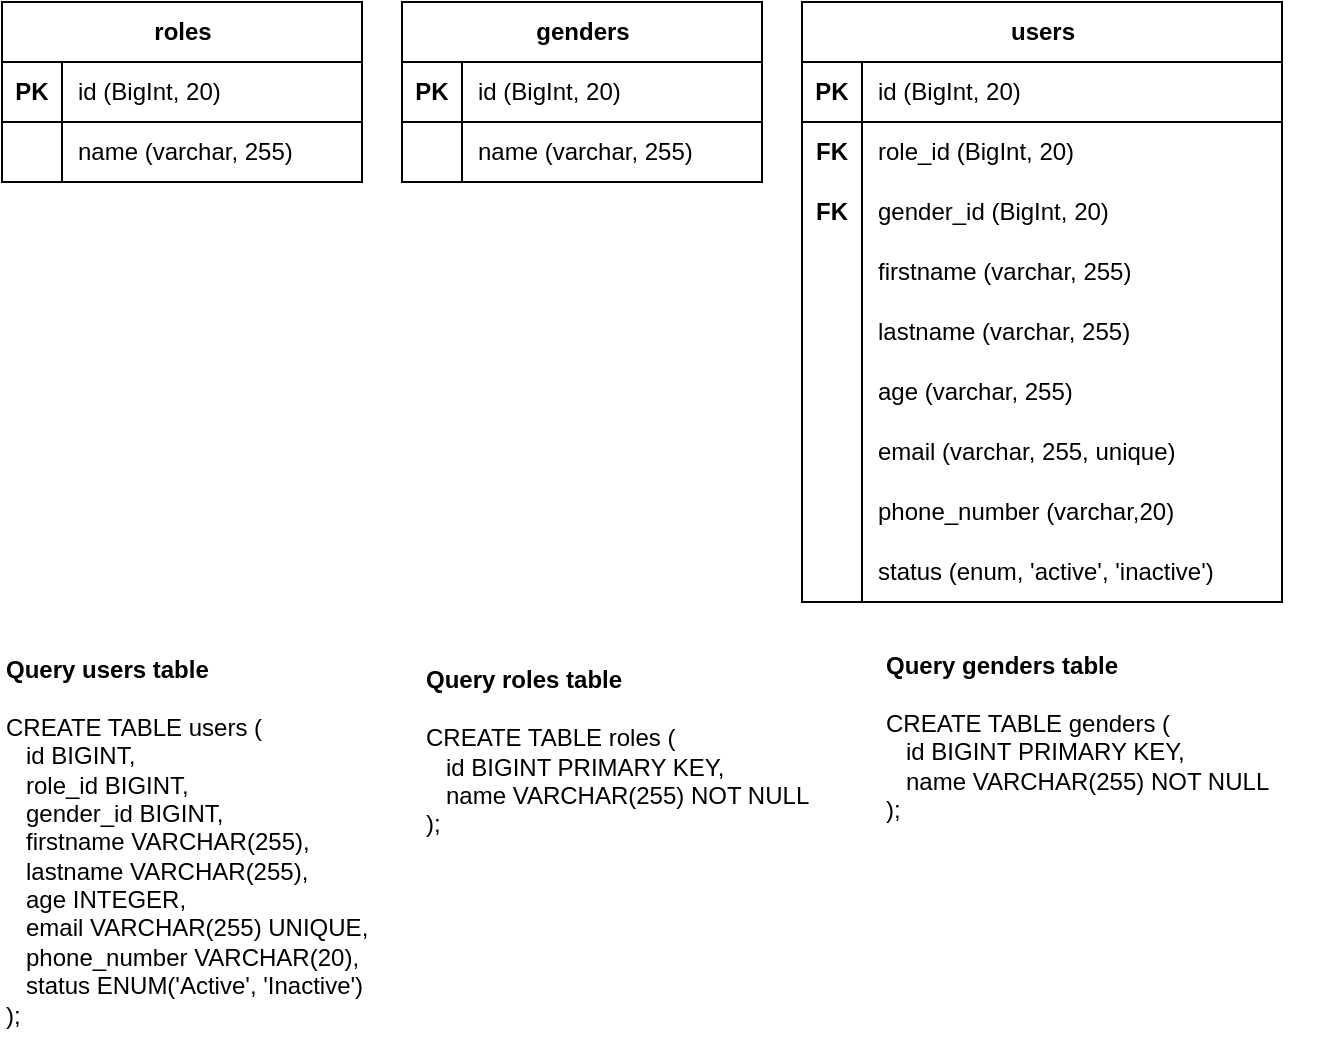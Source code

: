 <mxfile version="22.1.3" type="github">
  <diagram name="Page-1" id="N22ZHcxldVnQ0uxoigwu">
    <mxGraphModel dx="1360" dy="917" grid="1" gridSize="10" guides="1" tooltips="1" connect="1" arrows="1" fold="1" page="1" pageScale="1" pageWidth="850" pageHeight="1100" math="0" shadow="0">
      <root>
        <mxCell id="0" />
        <mxCell id="1" parent="0" />
        <mxCell id="YjZiiMKJeJTJuqKFajjN-1" value="roles" style="shape=table;startSize=30;container=1;collapsible=1;childLayout=tableLayout;fixedRows=1;rowLines=0;fontStyle=1;align=center;resizeLast=1;html=1;" vertex="1" parent="1">
          <mxGeometry x="90" y="130" width="180" height="90" as="geometry">
            <mxRectangle x="90" y="130" width="70" height="30" as="alternateBounds" />
          </mxGeometry>
        </mxCell>
        <mxCell id="YjZiiMKJeJTJuqKFajjN-2" value="" style="shape=tableRow;horizontal=0;startSize=0;swimlaneHead=0;swimlaneBody=0;fillColor=none;collapsible=0;dropTarget=0;points=[[0,0.5],[1,0.5]];portConstraint=eastwest;top=0;left=0;right=0;bottom=1;" vertex="1" parent="YjZiiMKJeJTJuqKFajjN-1">
          <mxGeometry y="30" width="180" height="30" as="geometry" />
        </mxCell>
        <mxCell id="YjZiiMKJeJTJuqKFajjN-3" value="PK" style="shape=partialRectangle;connectable=0;fillColor=none;top=0;left=0;bottom=0;right=0;fontStyle=1;overflow=hidden;whiteSpace=wrap;html=1;" vertex="1" parent="YjZiiMKJeJTJuqKFajjN-2">
          <mxGeometry width="30" height="30" as="geometry">
            <mxRectangle width="30" height="30" as="alternateBounds" />
          </mxGeometry>
        </mxCell>
        <mxCell id="YjZiiMKJeJTJuqKFajjN-4" value="id (BigInt, 20)" style="shape=partialRectangle;connectable=0;fillColor=none;top=0;left=0;bottom=0;right=0;align=left;spacingLeft=6;fontStyle=0;overflow=hidden;whiteSpace=wrap;html=1;" vertex="1" parent="YjZiiMKJeJTJuqKFajjN-2">
          <mxGeometry x="30" width="150" height="30" as="geometry">
            <mxRectangle width="150" height="30" as="alternateBounds" />
          </mxGeometry>
        </mxCell>
        <mxCell id="YjZiiMKJeJTJuqKFajjN-5" value="" style="shape=tableRow;horizontal=0;startSize=0;swimlaneHead=0;swimlaneBody=0;fillColor=none;collapsible=0;dropTarget=0;points=[[0,0.5],[1,0.5]];portConstraint=eastwest;top=0;left=0;right=0;bottom=0;" vertex="1" parent="YjZiiMKJeJTJuqKFajjN-1">
          <mxGeometry y="60" width="180" height="30" as="geometry" />
        </mxCell>
        <mxCell id="YjZiiMKJeJTJuqKFajjN-6" value="" style="shape=partialRectangle;connectable=0;fillColor=none;top=0;left=0;bottom=0;right=0;editable=1;overflow=hidden;whiteSpace=wrap;html=1;" vertex="1" parent="YjZiiMKJeJTJuqKFajjN-5">
          <mxGeometry width="30" height="30" as="geometry">
            <mxRectangle width="30" height="30" as="alternateBounds" />
          </mxGeometry>
        </mxCell>
        <mxCell id="YjZiiMKJeJTJuqKFajjN-7" value="name (varchar, 255)" style="shape=partialRectangle;connectable=0;fillColor=none;top=0;left=0;bottom=0;right=0;align=left;spacingLeft=6;overflow=hidden;whiteSpace=wrap;html=1;" vertex="1" parent="YjZiiMKJeJTJuqKFajjN-5">
          <mxGeometry x="30" width="150" height="30" as="geometry">
            <mxRectangle width="150" height="30" as="alternateBounds" />
          </mxGeometry>
        </mxCell>
        <mxCell id="YjZiiMKJeJTJuqKFajjN-8" value="genders" style="shape=table;startSize=30;container=1;collapsible=1;childLayout=tableLayout;fixedRows=1;rowLines=0;fontStyle=1;align=center;resizeLast=1;html=1;" vertex="1" parent="1">
          <mxGeometry x="290" y="130" width="180" height="90" as="geometry" />
        </mxCell>
        <mxCell id="YjZiiMKJeJTJuqKFajjN-9" value="" style="shape=tableRow;horizontal=0;startSize=0;swimlaneHead=0;swimlaneBody=0;fillColor=none;collapsible=0;dropTarget=0;points=[[0,0.5],[1,0.5]];portConstraint=eastwest;top=0;left=0;right=0;bottom=1;" vertex="1" parent="YjZiiMKJeJTJuqKFajjN-8">
          <mxGeometry y="30" width="180" height="30" as="geometry" />
        </mxCell>
        <mxCell id="YjZiiMKJeJTJuqKFajjN-10" value="PK" style="shape=partialRectangle;connectable=0;fillColor=none;top=0;left=0;bottom=0;right=0;fontStyle=1;overflow=hidden;whiteSpace=wrap;html=1;" vertex="1" parent="YjZiiMKJeJTJuqKFajjN-9">
          <mxGeometry width="30" height="30" as="geometry">
            <mxRectangle width="30" height="30" as="alternateBounds" />
          </mxGeometry>
        </mxCell>
        <mxCell id="YjZiiMKJeJTJuqKFajjN-11" value="&lt;span style=&quot;font-weight: normal;&quot;&gt;id (BigInt, 20)&lt;/span&gt;" style="shape=partialRectangle;connectable=0;fillColor=none;top=0;left=0;bottom=0;right=0;align=left;spacingLeft=6;fontStyle=1;overflow=hidden;whiteSpace=wrap;html=1;" vertex="1" parent="YjZiiMKJeJTJuqKFajjN-9">
          <mxGeometry x="30" width="150" height="30" as="geometry">
            <mxRectangle width="150" height="30" as="alternateBounds" />
          </mxGeometry>
        </mxCell>
        <mxCell id="YjZiiMKJeJTJuqKFajjN-12" value="" style="shape=tableRow;horizontal=0;startSize=0;swimlaneHead=0;swimlaneBody=0;fillColor=none;collapsible=0;dropTarget=0;points=[[0,0.5],[1,0.5]];portConstraint=eastwest;top=0;left=0;right=0;bottom=0;" vertex="1" parent="YjZiiMKJeJTJuqKFajjN-8">
          <mxGeometry y="60" width="180" height="30" as="geometry" />
        </mxCell>
        <mxCell id="YjZiiMKJeJTJuqKFajjN-13" value="" style="shape=partialRectangle;connectable=0;fillColor=none;top=0;left=0;bottom=0;right=0;editable=1;overflow=hidden;whiteSpace=wrap;html=1;" vertex="1" parent="YjZiiMKJeJTJuqKFajjN-12">
          <mxGeometry width="30" height="30" as="geometry">
            <mxRectangle width="30" height="30" as="alternateBounds" />
          </mxGeometry>
        </mxCell>
        <mxCell id="YjZiiMKJeJTJuqKFajjN-14" value="name (varchar, 255)" style="shape=partialRectangle;connectable=0;fillColor=none;top=0;left=0;bottom=0;right=0;align=left;spacingLeft=6;overflow=hidden;whiteSpace=wrap;html=1;" vertex="1" parent="YjZiiMKJeJTJuqKFajjN-12">
          <mxGeometry x="30" width="150" height="30" as="geometry">
            <mxRectangle width="150" height="30" as="alternateBounds" />
          </mxGeometry>
        </mxCell>
        <mxCell id="YjZiiMKJeJTJuqKFajjN-15" value="users" style="shape=table;startSize=30;container=1;collapsible=1;childLayout=tableLayout;fixedRows=1;rowLines=0;fontStyle=1;align=center;resizeLast=1;html=1;" vertex="1" parent="1">
          <mxGeometry x="490" y="130" width="240" height="300" as="geometry" />
        </mxCell>
        <mxCell id="YjZiiMKJeJTJuqKFajjN-16" value="" style="shape=tableRow;horizontal=0;startSize=0;swimlaneHead=0;swimlaneBody=0;fillColor=none;collapsible=0;dropTarget=0;points=[[0,0.5],[1,0.5]];portConstraint=eastwest;top=0;left=0;right=0;bottom=1;" vertex="1" parent="YjZiiMKJeJTJuqKFajjN-15">
          <mxGeometry y="30" width="240" height="30" as="geometry" />
        </mxCell>
        <mxCell id="YjZiiMKJeJTJuqKFajjN-17" value="PK" style="shape=partialRectangle;connectable=0;fillColor=none;top=0;left=0;bottom=0;right=0;fontStyle=1;overflow=hidden;whiteSpace=wrap;html=1;" vertex="1" parent="YjZiiMKJeJTJuqKFajjN-16">
          <mxGeometry width="30" height="30" as="geometry">
            <mxRectangle width="30" height="30" as="alternateBounds" />
          </mxGeometry>
        </mxCell>
        <mxCell id="YjZiiMKJeJTJuqKFajjN-18" value="id (BigInt, 20)" style="shape=partialRectangle;connectable=0;fillColor=none;top=0;left=0;bottom=0;right=0;align=left;spacingLeft=6;fontStyle=0;overflow=hidden;whiteSpace=wrap;html=1;" vertex="1" parent="YjZiiMKJeJTJuqKFajjN-16">
          <mxGeometry x="30" width="210" height="30" as="geometry">
            <mxRectangle width="210" height="30" as="alternateBounds" />
          </mxGeometry>
        </mxCell>
        <mxCell id="YjZiiMKJeJTJuqKFajjN-19" value="" style="shape=tableRow;horizontal=0;startSize=0;swimlaneHead=0;swimlaneBody=0;fillColor=none;collapsible=0;dropTarget=0;points=[[0,0.5],[1,0.5]];portConstraint=eastwest;top=0;left=0;right=0;bottom=0;" vertex="1" parent="YjZiiMKJeJTJuqKFajjN-15">
          <mxGeometry y="60" width="240" height="30" as="geometry" />
        </mxCell>
        <mxCell id="YjZiiMKJeJTJuqKFajjN-20" value="" style="shape=partialRectangle;connectable=0;fillColor=none;top=0;left=0;bottom=0;right=0;editable=1;overflow=hidden;whiteSpace=wrap;html=1;" vertex="1" parent="YjZiiMKJeJTJuqKFajjN-19">
          <mxGeometry width="30" height="30" as="geometry">
            <mxRectangle width="30" height="30" as="alternateBounds" />
          </mxGeometry>
        </mxCell>
        <mxCell id="YjZiiMKJeJTJuqKFajjN-21" value="role_id (BigInt, 20)" style="shape=partialRectangle;connectable=0;fillColor=none;top=0;left=0;bottom=0;right=0;align=left;spacingLeft=6;overflow=hidden;whiteSpace=wrap;html=1;" vertex="1" parent="YjZiiMKJeJTJuqKFajjN-19">
          <mxGeometry x="30" width="210" height="30" as="geometry">
            <mxRectangle width="210" height="30" as="alternateBounds" />
          </mxGeometry>
        </mxCell>
        <mxCell id="YjZiiMKJeJTJuqKFajjN-22" value="" style="shape=tableRow;horizontal=0;startSize=0;swimlaneHead=0;swimlaneBody=0;fillColor=none;collapsible=0;dropTarget=0;points=[[0,0.5],[1,0.5]];portConstraint=eastwest;top=0;left=0;right=0;bottom=0;" vertex="1" parent="YjZiiMKJeJTJuqKFajjN-15">
          <mxGeometry y="90" width="240" height="30" as="geometry" />
        </mxCell>
        <mxCell id="YjZiiMKJeJTJuqKFajjN-23" value="" style="shape=partialRectangle;connectable=0;fillColor=none;top=0;left=0;bottom=0;right=0;editable=1;overflow=hidden;whiteSpace=wrap;html=1;" vertex="1" parent="YjZiiMKJeJTJuqKFajjN-22">
          <mxGeometry width="30" height="30" as="geometry">
            <mxRectangle width="30" height="30" as="alternateBounds" />
          </mxGeometry>
        </mxCell>
        <mxCell id="YjZiiMKJeJTJuqKFajjN-24" value="gender_id (BigInt, 20)" style="shape=partialRectangle;connectable=0;fillColor=none;top=0;left=0;bottom=0;right=0;align=left;spacingLeft=6;overflow=hidden;whiteSpace=wrap;html=1;" vertex="1" parent="YjZiiMKJeJTJuqKFajjN-22">
          <mxGeometry x="30" width="210" height="30" as="geometry">
            <mxRectangle width="210" height="30" as="alternateBounds" />
          </mxGeometry>
        </mxCell>
        <mxCell id="YjZiiMKJeJTJuqKFajjN-25" value="" style="shape=tableRow;horizontal=0;startSize=0;swimlaneHead=0;swimlaneBody=0;fillColor=none;collapsible=0;dropTarget=0;points=[[0,0.5],[1,0.5]];portConstraint=eastwest;top=0;left=0;right=0;bottom=0;" vertex="1" parent="YjZiiMKJeJTJuqKFajjN-15">
          <mxGeometry y="120" width="240" height="30" as="geometry" />
        </mxCell>
        <mxCell id="YjZiiMKJeJTJuqKFajjN-26" value="" style="shape=partialRectangle;connectable=0;fillColor=none;top=0;left=0;bottom=0;right=0;editable=1;overflow=hidden;whiteSpace=wrap;html=1;" vertex="1" parent="YjZiiMKJeJTJuqKFajjN-25">
          <mxGeometry width="30" height="30" as="geometry">
            <mxRectangle width="30" height="30" as="alternateBounds" />
          </mxGeometry>
        </mxCell>
        <mxCell id="YjZiiMKJeJTJuqKFajjN-27" value="firstname (varchar, 255)" style="shape=partialRectangle;connectable=0;fillColor=none;top=0;left=0;bottom=0;right=0;align=left;spacingLeft=6;overflow=hidden;whiteSpace=wrap;html=1;" vertex="1" parent="YjZiiMKJeJTJuqKFajjN-25">
          <mxGeometry x="30" width="210" height="30" as="geometry">
            <mxRectangle width="210" height="30" as="alternateBounds" />
          </mxGeometry>
        </mxCell>
        <mxCell id="YjZiiMKJeJTJuqKFajjN-28" value="" style="shape=tableRow;horizontal=0;startSize=0;swimlaneHead=0;swimlaneBody=0;fillColor=none;collapsible=0;dropTarget=0;points=[[0,0.5],[1,0.5]];portConstraint=eastwest;top=0;left=0;right=0;bottom=0;" vertex="1" parent="YjZiiMKJeJTJuqKFajjN-15">
          <mxGeometry y="150" width="240" height="30" as="geometry" />
        </mxCell>
        <mxCell id="YjZiiMKJeJTJuqKFajjN-29" value="" style="shape=partialRectangle;connectable=0;fillColor=none;top=0;left=0;bottom=0;right=0;editable=1;overflow=hidden;whiteSpace=wrap;html=1;" vertex="1" parent="YjZiiMKJeJTJuqKFajjN-28">
          <mxGeometry width="30" height="30" as="geometry">
            <mxRectangle width="30" height="30" as="alternateBounds" />
          </mxGeometry>
        </mxCell>
        <mxCell id="YjZiiMKJeJTJuqKFajjN-30" value="lastname (varchar, 255)" style="shape=partialRectangle;connectable=0;fillColor=none;top=0;left=0;bottom=0;right=0;align=left;spacingLeft=6;overflow=hidden;whiteSpace=wrap;html=1;" vertex="1" parent="YjZiiMKJeJTJuqKFajjN-28">
          <mxGeometry x="30" width="210" height="30" as="geometry">
            <mxRectangle width="210" height="30" as="alternateBounds" />
          </mxGeometry>
        </mxCell>
        <mxCell id="YjZiiMKJeJTJuqKFajjN-31" value="" style="shape=tableRow;horizontal=0;startSize=0;swimlaneHead=0;swimlaneBody=0;fillColor=none;collapsible=0;dropTarget=0;points=[[0,0.5],[1,0.5]];portConstraint=eastwest;top=0;left=0;right=0;bottom=0;" vertex="1" parent="YjZiiMKJeJTJuqKFajjN-15">
          <mxGeometry y="180" width="240" height="30" as="geometry" />
        </mxCell>
        <mxCell id="YjZiiMKJeJTJuqKFajjN-32" value="" style="shape=partialRectangle;connectable=0;fillColor=none;top=0;left=0;bottom=0;right=0;editable=1;overflow=hidden;whiteSpace=wrap;html=1;" vertex="1" parent="YjZiiMKJeJTJuqKFajjN-31">
          <mxGeometry width="30" height="30" as="geometry">
            <mxRectangle width="30" height="30" as="alternateBounds" />
          </mxGeometry>
        </mxCell>
        <mxCell id="YjZiiMKJeJTJuqKFajjN-33" value="age (varchar, 255)" style="shape=partialRectangle;connectable=0;fillColor=none;top=0;left=0;bottom=0;right=0;align=left;spacingLeft=6;overflow=hidden;whiteSpace=wrap;html=1;" vertex="1" parent="YjZiiMKJeJTJuqKFajjN-31">
          <mxGeometry x="30" width="210" height="30" as="geometry">
            <mxRectangle width="210" height="30" as="alternateBounds" />
          </mxGeometry>
        </mxCell>
        <mxCell id="YjZiiMKJeJTJuqKFajjN-34" value="" style="shape=tableRow;horizontal=0;startSize=0;swimlaneHead=0;swimlaneBody=0;fillColor=none;collapsible=0;dropTarget=0;points=[[0,0.5],[1,0.5]];portConstraint=eastwest;top=0;left=0;right=0;bottom=0;" vertex="1" parent="YjZiiMKJeJTJuqKFajjN-15">
          <mxGeometry y="210" width="240" height="30" as="geometry" />
        </mxCell>
        <mxCell id="YjZiiMKJeJTJuqKFajjN-35" value="" style="shape=partialRectangle;connectable=0;fillColor=none;top=0;left=0;bottom=0;right=0;editable=1;overflow=hidden;whiteSpace=wrap;html=1;" vertex="1" parent="YjZiiMKJeJTJuqKFajjN-34">
          <mxGeometry width="30" height="30" as="geometry">
            <mxRectangle width="30" height="30" as="alternateBounds" />
          </mxGeometry>
        </mxCell>
        <mxCell id="YjZiiMKJeJTJuqKFajjN-36" value="email (varchar, 255, unique)" style="shape=partialRectangle;connectable=0;fillColor=none;top=0;left=0;bottom=0;right=0;align=left;spacingLeft=6;overflow=hidden;whiteSpace=wrap;html=1;" vertex="1" parent="YjZiiMKJeJTJuqKFajjN-34">
          <mxGeometry x="30" width="210" height="30" as="geometry">
            <mxRectangle width="210" height="30" as="alternateBounds" />
          </mxGeometry>
        </mxCell>
        <mxCell id="YjZiiMKJeJTJuqKFajjN-37" value="" style="shape=tableRow;horizontal=0;startSize=0;swimlaneHead=0;swimlaneBody=0;fillColor=none;collapsible=0;dropTarget=0;points=[[0,0.5],[1,0.5]];portConstraint=eastwest;top=0;left=0;right=0;bottom=0;" vertex="1" parent="YjZiiMKJeJTJuqKFajjN-15">
          <mxGeometry y="240" width="240" height="30" as="geometry" />
        </mxCell>
        <mxCell id="YjZiiMKJeJTJuqKFajjN-38" value="" style="shape=partialRectangle;connectable=0;fillColor=none;top=0;left=0;bottom=0;right=0;editable=1;overflow=hidden;whiteSpace=wrap;html=1;" vertex="1" parent="YjZiiMKJeJTJuqKFajjN-37">
          <mxGeometry width="30" height="30" as="geometry">
            <mxRectangle width="30" height="30" as="alternateBounds" />
          </mxGeometry>
        </mxCell>
        <mxCell id="YjZiiMKJeJTJuqKFajjN-39" value="phone_number (varchar,20)" style="shape=partialRectangle;connectable=0;fillColor=none;top=0;left=0;bottom=0;right=0;align=left;spacingLeft=6;overflow=hidden;whiteSpace=wrap;html=1;" vertex="1" parent="YjZiiMKJeJTJuqKFajjN-37">
          <mxGeometry x="30" width="210" height="30" as="geometry">
            <mxRectangle width="210" height="30" as="alternateBounds" />
          </mxGeometry>
        </mxCell>
        <mxCell id="YjZiiMKJeJTJuqKFajjN-40" value="" style="shape=tableRow;horizontal=0;startSize=0;swimlaneHead=0;swimlaneBody=0;fillColor=none;collapsible=0;dropTarget=0;points=[[0,0.5],[1,0.5]];portConstraint=eastwest;top=0;left=0;right=0;bottom=0;" vertex="1" parent="YjZiiMKJeJTJuqKFajjN-15">
          <mxGeometry y="270" width="240" height="30" as="geometry" />
        </mxCell>
        <mxCell id="YjZiiMKJeJTJuqKFajjN-41" value="" style="shape=partialRectangle;connectable=0;fillColor=none;top=0;left=0;bottom=0;right=0;editable=1;overflow=hidden;whiteSpace=wrap;html=1;" vertex="1" parent="YjZiiMKJeJTJuqKFajjN-40">
          <mxGeometry width="30" height="30" as="geometry">
            <mxRectangle width="30" height="30" as="alternateBounds" />
          </mxGeometry>
        </mxCell>
        <mxCell id="YjZiiMKJeJTJuqKFajjN-42" value="status (enum, &#39;active&#39;, &#39;inactive&#39;)" style="shape=partialRectangle;connectable=0;fillColor=none;top=0;left=0;bottom=0;right=0;align=left;spacingLeft=6;overflow=hidden;whiteSpace=wrap;html=1;" vertex="1" parent="YjZiiMKJeJTJuqKFajjN-40">
          <mxGeometry x="30" width="210" height="30" as="geometry">
            <mxRectangle width="210" height="30" as="alternateBounds" />
          </mxGeometry>
        </mxCell>
        <mxCell id="YjZiiMKJeJTJuqKFajjN-43" value="FK" style="shape=partialRectangle;connectable=0;fillColor=none;top=0;left=0;bottom=0;right=0;fontStyle=1;overflow=hidden;whiteSpace=wrap;html=1;" vertex="1" parent="1">
          <mxGeometry x="490" y="190" width="30" height="30" as="geometry">
            <mxRectangle width="30" height="30" as="alternateBounds" />
          </mxGeometry>
        </mxCell>
        <mxCell id="YjZiiMKJeJTJuqKFajjN-44" value="FK" style="shape=partialRectangle;connectable=0;fillColor=none;top=0;left=0;bottom=0;right=0;fontStyle=1;overflow=hidden;whiteSpace=wrap;html=1;" vertex="1" parent="1">
          <mxGeometry x="490" y="220" width="30" height="30" as="geometry">
            <mxRectangle width="30" height="30" as="alternateBounds" />
          </mxGeometry>
        </mxCell>
        <mxCell id="YjZiiMKJeJTJuqKFajjN-45" value="&lt;b&gt;Query users table&lt;/b&gt;&lt;br&gt;&lt;br&gt;&lt;div&gt;CREATE TABLE users (&lt;/div&gt;&lt;div&gt;&amp;nbsp; &amp;nbsp;id BIGINT,&lt;/div&gt;&lt;div&gt;&amp;nbsp; &amp;nbsp;role_id BIGINT,&lt;/div&gt;&lt;div&gt;&amp;nbsp; &amp;nbsp;gender_id BIGINT,&lt;/div&gt;&lt;div&gt;&amp;nbsp; &amp;nbsp;firstname VARCHAR(255),&lt;/div&gt;&lt;div&gt;&amp;nbsp; &amp;nbsp;lastname VARCHAR(255),&lt;/div&gt;&lt;div&gt;&amp;nbsp; &amp;nbsp;age INTEGER,&lt;/div&gt;&lt;div&gt;&amp;nbsp; &amp;nbsp;email VARCHAR(255) UNIQUE,&lt;/div&gt;&lt;div&gt;&amp;nbsp; &amp;nbsp;phone_number VARCHAR(20),&lt;/div&gt;&lt;div&gt;&amp;nbsp; &amp;nbsp;status ENUM(&#39;Active&#39;, &#39;Inactive&#39;)&lt;/div&gt;&lt;div&gt;);&lt;/div&gt;" style="text;html=1;align=left;verticalAlign=middle;resizable=0;points=[];autosize=1;strokeColor=none;fillColor=none;" vertex="1" parent="1">
          <mxGeometry x="90" y="450" width="200" height="200" as="geometry" />
        </mxCell>
        <mxCell id="YjZiiMKJeJTJuqKFajjN-46" value="&lt;b&gt;Query roles table&lt;/b&gt;&lt;br&gt;&lt;br&gt;&lt;div&gt;&lt;div&gt;CREATE TABLE roles (&lt;/div&gt;&lt;div&gt;&amp;nbsp; &amp;nbsp;id BIGINT PRIMARY KEY,&lt;/div&gt;&lt;div&gt;&amp;nbsp; &amp;nbsp;name VARCHAR(255) NOT NULL&lt;/div&gt;&lt;div&gt;);&lt;/div&gt;&lt;/div&gt;" style="text;html=1;align=left;verticalAlign=middle;resizable=0;points=[];autosize=1;strokeColor=none;fillColor=none;" vertex="1" parent="1">
          <mxGeometry x="300" y="455" width="220" height="100" as="geometry" />
        </mxCell>
        <mxCell id="YjZiiMKJeJTJuqKFajjN-47" value="&lt;b&gt;Query genders table&lt;/b&gt;&lt;br&gt;&lt;br&gt;&lt;div&gt;&lt;div&gt;CREATE TABLE genders (&lt;/div&gt;&lt;div&gt;&amp;nbsp; &amp;nbsp;id BIGINT&amp;nbsp;PRIMARY KEY,&lt;/div&gt;&lt;div&gt;&amp;nbsp; &amp;nbsp;name VARCHAR(255) NOT NULL&lt;/div&gt;&lt;div&gt;);&lt;/div&gt;&lt;/div&gt;&lt;div&gt;&lt;br&gt;&lt;/div&gt;" style="text;html=1;align=left;verticalAlign=middle;resizable=0;points=[];autosize=1;strokeColor=none;fillColor=none;" vertex="1" parent="1">
          <mxGeometry x="530" y="450" width="220" height="110" as="geometry" />
        </mxCell>
      </root>
    </mxGraphModel>
  </diagram>
</mxfile>
